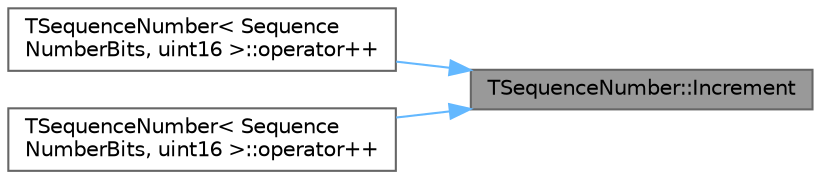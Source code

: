 digraph "TSequenceNumber::Increment"
{
 // INTERACTIVE_SVG=YES
 // LATEX_PDF_SIZE
  bgcolor="transparent";
  edge [fontname=Helvetica,fontsize=10,labelfontname=Helvetica,labelfontsize=10];
  node [fontname=Helvetica,fontsize=10,shape=box,height=0.2,width=0.4];
  rankdir="RL";
  Node1 [id="Node000001",label="TSequenceNumber::Increment",height=0.2,width=0.4,color="gray40", fillcolor="grey60", style="filled", fontcolor="black",tooltip=" "];
  Node1 -> Node2 [id="edge1_Node000001_Node000002",dir="back",color="steelblue1",style="solid",tooltip=" "];
  Node2 [id="Node000002",label="TSequenceNumber\< Sequence\lNumberBits, uint16 \>::operator++",height=0.2,width=0.4,color="grey40", fillcolor="white", style="filled",URL="$d3/d0e/classTSequenceNumber.html#a00a9dc480ce95510e29d240d0a246ee8",tooltip=" "];
  Node1 -> Node3 [id="edge2_Node000001_Node000003",dir="back",color="steelblue1",style="solid",tooltip=" "];
  Node3 [id="Node000003",label="TSequenceNumber\< Sequence\lNumberBits, uint16 \>::operator++",height=0.2,width=0.4,color="grey40", fillcolor="white", style="filled",URL="$d3/d0e/classTSequenceNumber.html#a4f4fc017a2f7f84d5c182963c5b39389",tooltip=" "];
}
